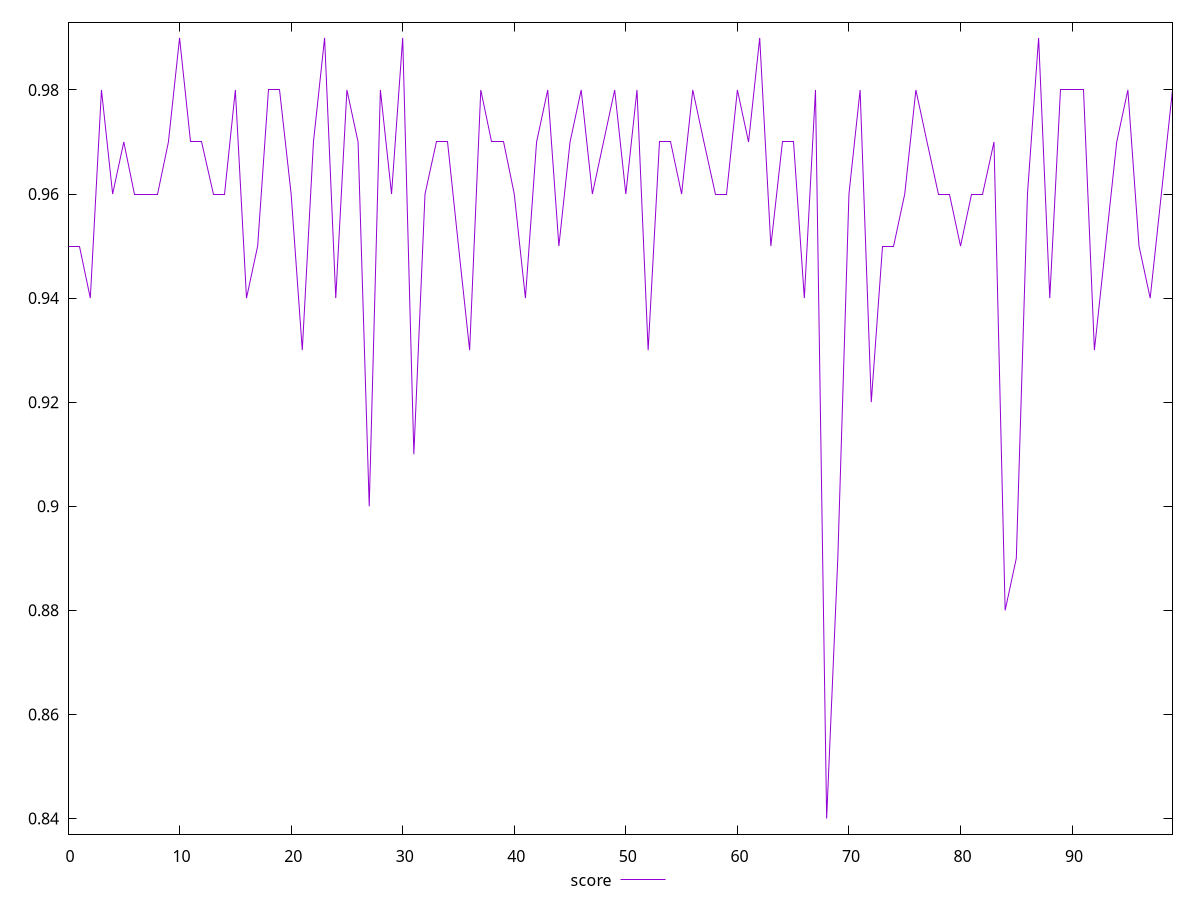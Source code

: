 reset

$score <<EOF
0 0.95
1 0.95
2 0.94
3 0.98
4 0.96
5 0.97
6 0.96
7 0.96
8 0.96
9 0.97
10 0.99
11 0.97
12 0.97
13 0.96
14 0.96
15 0.98
16 0.94
17 0.95
18 0.98
19 0.98
20 0.96
21 0.93
22 0.97
23 0.99
24 0.94
25 0.98
26 0.97
27 0.9
28 0.98
29 0.96
30 0.99
31 0.91
32 0.96
33 0.97
34 0.97
35 0.95
36 0.93
37 0.98
38 0.97
39 0.97
40 0.96
41 0.94
42 0.97
43 0.98
44 0.95
45 0.97
46 0.98
47 0.96
48 0.97
49 0.98
50 0.96
51 0.98
52 0.93
53 0.97
54 0.97
55 0.96
56 0.98
57 0.97
58 0.96
59 0.96
60 0.98
61 0.97
62 0.99
63 0.95
64 0.97
65 0.97
66 0.94
67 0.98
68 0.84
69 0.89
70 0.96
71 0.98
72 0.92
73 0.95
74 0.95
75 0.96
76 0.98
77 0.97
78 0.96
79 0.96
80 0.95
81 0.96
82 0.96
83 0.97
84 0.88
85 0.89
86 0.96
87 0.99
88 0.94
89 0.98
90 0.98
91 0.98
92 0.93
93 0.95
94 0.97
95 0.98
96 0.95
97 0.94
98 0.96
99 0.98
EOF

set key outside below
set xrange [0:99]
set yrange [0.837:0.993]
set trange [0.837:0.993]
set terminal svg size 640, 500 enhanced background rgb 'white'
set output "reports/report_00028_2021-02-24T12-49-42.674Z/first-contentful-paint/samples/card/score/values.svg"

plot $score title "score" with line

reset
